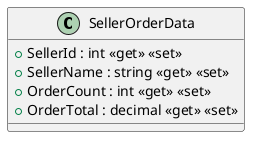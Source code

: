 @startuml
class SellerOrderData {
    + SellerId : int <<get>> <<set>>
    + SellerName : string <<get>> <<set>>
    + OrderCount : int <<get>> <<set>>
    + OrderTotal : decimal <<get>> <<set>>
}
@enduml
